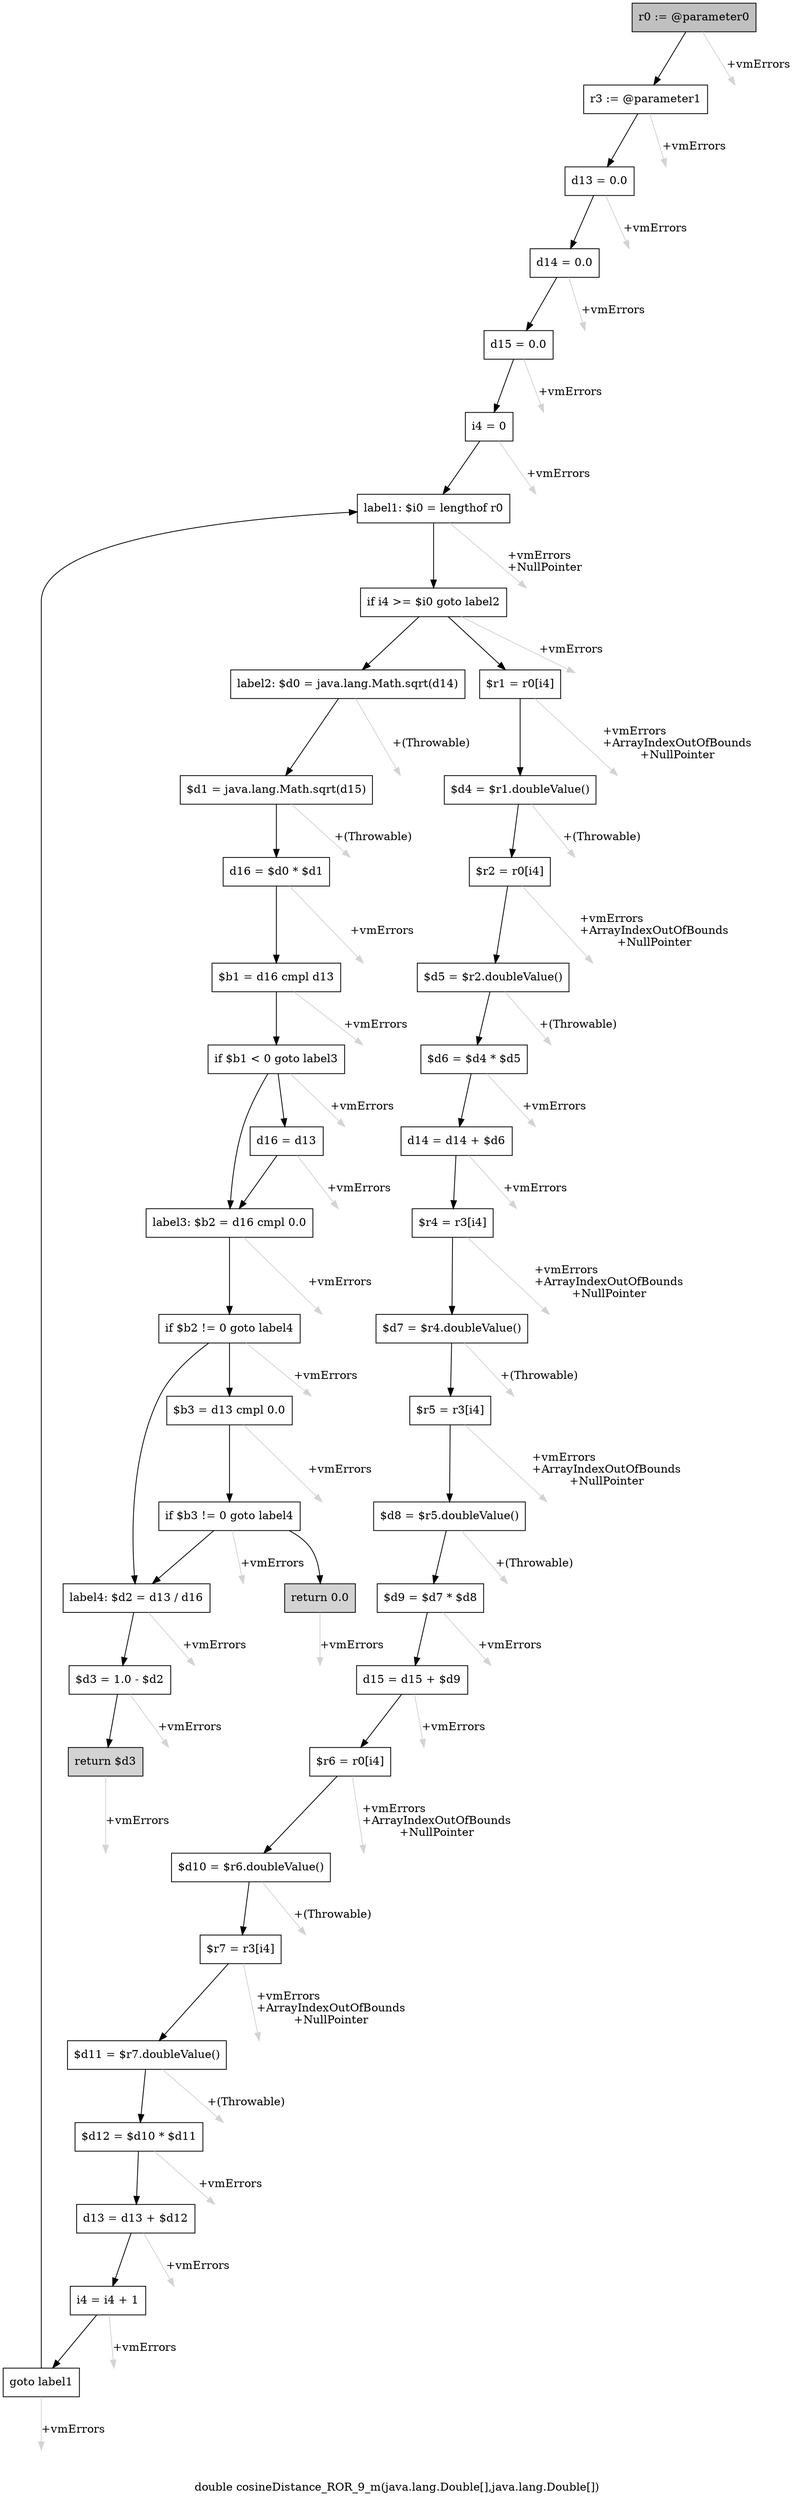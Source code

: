 digraph "double cosineDistance_ROR_9_m(java.lang.Double[],java.lang.Double[])" {
    label="double cosineDistance_ROR_9_m(java.lang.Double[],java.lang.Double[])";
    node [shape=box];
    "0" [style=filled,fillcolor=gray,label="r0 := @parameter0",];
    "1" [label="r3 := @parameter1",];
    "0"->"1" [color=black,];
    "42" [style=invis,label="Esc",];
    "0"->"42" [color=lightgray,label="\l+vmErrors",];
    "2" [label="d13 = 0.0",];
    "1"->"2" [color=black,];
    "43" [style=invis,label="Esc",];
    "1"->"43" [color=lightgray,label="\l+vmErrors",];
    "3" [label="d14 = 0.0",];
    "2"->"3" [color=black,];
    "44" [style=invis,label="Esc",];
    "2"->"44" [color=lightgray,label="\l+vmErrors",];
    "4" [label="d15 = 0.0",];
    "3"->"4" [color=black,];
    "45" [style=invis,label="Esc",];
    "3"->"45" [color=lightgray,label="\l+vmErrors",];
    "5" [label="i4 = 0",];
    "4"->"5" [color=black,];
    "46" [style=invis,label="Esc",];
    "4"->"46" [color=lightgray,label="\l+vmErrors",];
    "6" [label="label1: $i0 = lengthof r0",];
    "5"->"6" [color=black,];
    "47" [style=invis,label="Esc",];
    "5"->"47" [color=lightgray,label="\l+vmErrors",];
    "7" [label="if i4 >= $i0 goto label2",];
    "6"->"7" [color=black,];
    "48" [style=invis,label="Esc",];
    "6"->"48" [color=lightgray,label="\l+vmErrors\l+NullPointer",];
    "8" [label="$r1 = r0[i4]",];
    "7"->"8" [color=black,];
    "28" [label="label2: $d0 = java.lang.Math.sqrt(d14)",];
    "7"->"28" [color=black,];
    "49" [style=invis,label="Esc",];
    "7"->"49" [color=lightgray,label="\l+vmErrors",];
    "9" [label="$d4 = $r1.doubleValue()",];
    "8"->"9" [color=black,];
    "50" [style=invis,label="Esc",];
    "8"->"50" [color=lightgray,label="\l+vmErrors\l+ArrayIndexOutOfBounds\l+NullPointer",];
    "10" [label="$r2 = r0[i4]",];
    "9"->"10" [color=black,];
    "51" [style=invis,label="Esc",];
    "9"->"51" [color=lightgray,label="\l+(Throwable)",];
    "11" [label="$d5 = $r2.doubleValue()",];
    "10"->"11" [color=black,];
    "52" [style=invis,label="Esc",];
    "10"->"52" [color=lightgray,label="\l+vmErrors\l+ArrayIndexOutOfBounds\l+NullPointer",];
    "12" [label="$d6 = $d4 * $d5",];
    "11"->"12" [color=black,];
    "53" [style=invis,label="Esc",];
    "11"->"53" [color=lightgray,label="\l+(Throwable)",];
    "13" [label="d14 = d14 + $d6",];
    "12"->"13" [color=black,];
    "54" [style=invis,label="Esc",];
    "12"->"54" [color=lightgray,label="\l+vmErrors",];
    "14" [label="$r4 = r3[i4]",];
    "13"->"14" [color=black,];
    "55" [style=invis,label="Esc",];
    "13"->"55" [color=lightgray,label="\l+vmErrors",];
    "15" [label="$d7 = $r4.doubleValue()",];
    "14"->"15" [color=black,];
    "56" [style=invis,label="Esc",];
    "14"->"56" [color=lightgray,label="\l+vmErrors\l+ArrayIndexOutOfBounds\l+NullPointer",];
    "16" [label="$r5 = r3[i4]",];
    "15"->"16" [color=black,];
    "57" [style=invis,label="Esc",];
    "15"->"57" [color=lightgray,label="\l+(Throwable)",];
    "17" [label="$d8 = $r5.doubleValue()",];
    "16"->"17" [color=black,];
    "58" [style=invis,label="Esc",];
    "16"->"58" [color=lightgray,label="\l+vmErrors\l+ArrayIndexOutOfBounds\l+NullPointer",];
    "18" [label="$d9 = $d7 * $d8",];
    "17"->"18" [color=black,];
    "59" [style=invis,label="Esc",];
    "17"->"59" [color=lightgray,label="\l+(Throwable)",];
    "19" [label="d15 = d15 + $d9",];
    "18"->"19" [color=black,];
    "60" [style=invis,label="Esc",];
    "18"->"60" [color=lightgray,label="\l+vmErrors",];
    "20" [label="$r6 = r0[i4]",];
    "19"->"20" [color=black,];
    "61" [style=invis,label="Esc",];
    "19"->"61" [color=lightgray,label="\l+vmErrors",];
    "21" [label="$d10 = $r6.doubleValue()",];
    "20"->"21" [color=black,];
    "62" [style=invis,label="Esc",];
    "20"->"62" [color=lightgray,label="\l+vmErrors\l+ArrayIndexOutOfBounds\l+NullPointer",];
    "22" [label="$r7 = r3[i4]",];
    "21"->"22" [color=black,];
    "63" [style=invis,label="Esc",];
    "21"->"63" [color=lightgray,label="\l+(Throwable)",];
    "23" [label="$d11 = $r7.doubleValue()",];
    "22"->"23" [color=black,];
    "64" [style=invis,label="Esc",];
    "22"->"64" [color=lightgray,label="\l+vmErrors\l+ArrayIndexOutOfBounds\l+NullPointer",];
    "24" [label="$d12 = $d10 * $d11",];
    "23"->"24" [color=black,];
    "65" [style=invis,label="Esc",];
    "23"->"65" [color=lightgray,label="\l+(Throwable)",];
    "25" [label="d13 = d13 + $d12",];
    "24"->"25" [color=black,];
    "66" [style=invis,label="Esc",];
    "24"->"66" [color=lightgray,label="\l+vmErrors",];
    "26" [label="i4 = i4 + 1",];
    "25"->"26" [color=black,];
    "67" [style=invis,label="Esc",];
    "25"->"67" [color=lightgray,label="\l+vmErrors",];
    "27" [label="goto label1",];
    "26"->"27" [color=black,];
    "68" [style=invis,label="Esc",];
    "26"->"68" [color=lightgray,label="\l+vmErrors",];
    "27"->"6" [color=black,];
    "69" [style=invis,label="Esc",];
    "27"->"69" [color=lightgray,label="\l+vmErrors",];
    "29" [label="$d1 = java.lang.Math.sqrt(d15)",];
    "28"->"29" [color=black,];
    "70" [style=invis,label="Esc",];
    "28"->"70" [color=lightgray,label="\l+(Throwable)",];
    "30" [label="d16 = $d0 * $d1",];
    "29"->"30" [color=black,];
    "71" [style=invis,label="Esc",];
    "29"->"71" [color=lightgray,label="\l+(Throwable)",];
    "31" [label="$b1 = d16 cmpl d13",];
    "30"->"31" [color=black,];
    "72" [style=invis,label="Esc",];
    "30"->"72" [color=lightgray,label="\l+vmErrors",];
    "32" [label="if $b1 < 0 goto label3",];
    "31"->"32" [color=black,];
    "73" [style=invis,label="Esc",];
    "31"->"73" [color=lightgray,label="\l+vmErrors",];
    "33" [label="d16 = d13",];
    "32"->"33" [color=black,];
    "34" [label="label3: $b2 = d16 cmpl 0.0",];
    "32"->"34" [color=black,];
    "74" [style=invis,label="Esc",];
    "32"->"74" [color=lightgray,label="\l+vmErrors",];
    "33"->"34" [color=black,];
    "75" [style=invis,label="Esc",];
    "33"->"75" [color=lightgray,label="\l+vmErrors",];
    "35" [label="if $b2 != 0 goto label4",];
    "34"->"35" [color=black,];
    "76" [style=invis,label="Esc",];
    "34"->"76" [color=lightgray,label="\l+vmErrors",];
    "36" [label="$b3 = d13 cmpl 0.0",];
    "35"->"36" [color=black,];
    "39" [label="label4: $d2 = d13 / d16",];
    "35"->"39" [color=black,];
    "77" [style=invis,label="Esc",];
    "35"->"77" [color=lightgray,label="\l+vmErrors",];
    "37" [label="if $b3 != 0 goto label4",];
    "36"->"37" [color=black,];
    "78" [style=invis,label="Esc",];
    "36"->"78" [color=lightgray,label="\l+vmErrors",];
    "38" [style=filled,fillcolor=lightgray,label="return 0.0",];
    "37"->"38" [color=black,];
    "37"->"39" [color=black,];
    "79" [style=invis,label="Esc",];
    "37"->"79" [color=lightgray,label="\l+vmErrors",];
    "80" [style=invis,label="Esc",];
    "38"->"80" [color=lightgray,label="\l+vmErrors",];
    "40" [label="$d3 = 1.0 - $d2",];
    "39"->"40" [color=black,];
    "81" [style=invis,label="Esc",];
    "39"->"81" [color=lightgray,label="\l+vmErrors",];
    "41" [style=filled,fillcolor=lightgray,label="return $d3",];
    "40"->"41" [color=black,];
    "82" [style=invis,label="Esc",];
    "40"->"82" [color=lightgray,label="\l+vmErrors",];
    "83" [style=invis,label="Esc",];
    "41"->"83" [color=lightgray,label="\l+vmErrors",];
}
